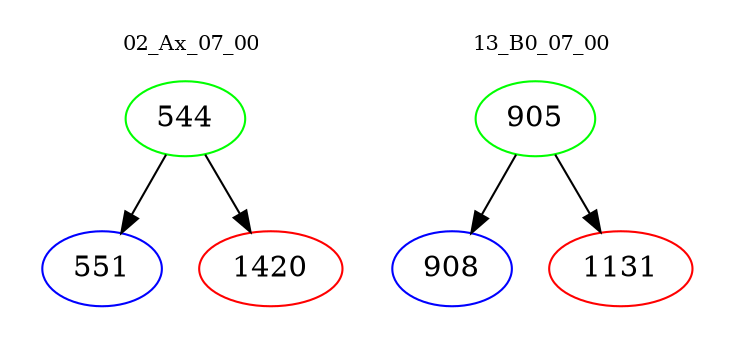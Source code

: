 digraph{
subgraph cluster_0 {
color = white
label = "02_Ax_07_00";
fontsize=10;
T0_544 [label="544", color="green"]
T0_544 -> T0_551 [color="black"]
T0_551 [label="551", color="blue"]
T0_544 -> T0_1420 [color="black"]
T0_1420 [label="1420", color="red"]
}
subgraph cluster_1 {
color = white
label = "13_B0_07_00";
fontsize=10;
T1_905 [label="905", color="green"]
T1_905 -> T1_908 [color="black"]
T1_908 [label="908", color="blue"]
T1_905 -> T1_1131 [color="black"]
T1_1131 [label="1131", color="red"]
}
}
